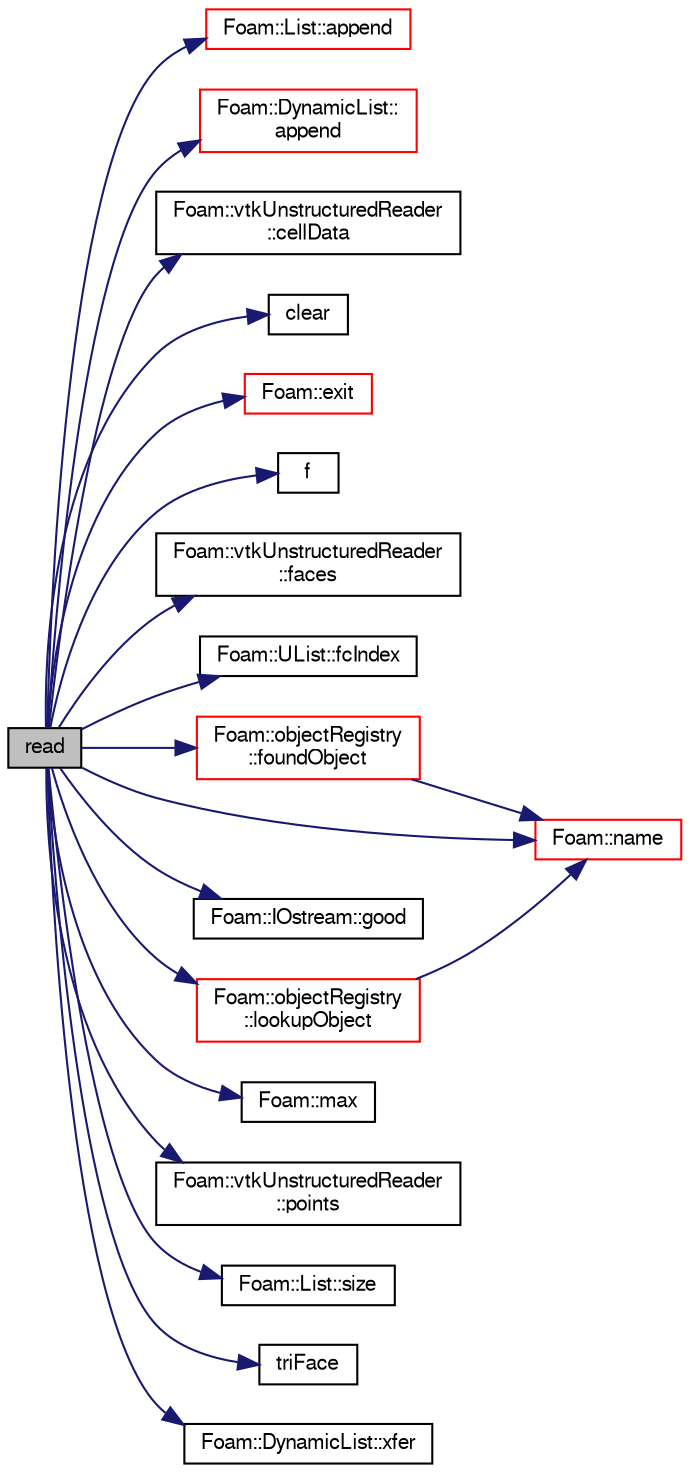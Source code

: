digraph "read"
{
  bgcolor="transparent";
  edge [fontname="FreeSans",fontsize="10",labelfontname="FreeSans",labelfontsize="10"];
  node [fontname="FreeSans",fontsize="10",shape=record];
  rankdir="LR";
  Node1 [label="read",height=0.2,width=0.4,color="black", fillcolor="grey75", style="filled" fontcolor="black"];
  Node1 -> Node2 [color="midnightblue",fontsize="10",style="solid",fontname="FreeSans"];
  Node2 [label="Foam::List::append",height=0.2,width=0.4,color="red",URL="$a01325.html#a399dd2bf0d9a32016717dc90126f016b",tooltip="Append an element at the end of the list. "];
  Node1 -> Node3 [color="midnightblue",fontsize="10",style="solid",fontname="FreeSans"];
  Node3 [label="Foam::DynamicList::\lappend",height=0.2,width=0.4,color="red",URL="$a00582.html#a7b67b42af715604376ad63a681dee6d8",tooltip="Append an element at the end of the list. "];
  Node1 -> Node4 [color="midnightblue",fontsize="10",style="solid",fontname="FreeSans"];
  Node4 [label="Foam::vtkUnstructuredReader\l::cellData",height=0.2,width=0.4,color="black",URL="$a02748.html#aa10634a528dfa5541db2682eb8c274df",tooltip="Cell based fields. "];
  Node1 -> Node5 [color="midnightblue",fontsize="10",style="solid",fontname="FreeSans"];
  Node5 [label="clear",height=0.2,width=0.4,color="black",URL="$a04168.html#aa9e9f67112fc3908c263b76699044728"];
  Node1 -> Node6 [color="midnightblue",fontsize="10",style="solid",fontname="FreeSans"];
  Node6 [label="Foam::exit",height=0.2,width=0.4,color="red",URL="$a10237.html#a06ca7250d8e89caf05243ec094843642"];
  Node1 -> Node7 [color="midnightblue",fontsize="10",style="solid",fontname="FreeSans"];
  Node7 [label="f",height=0.2,width=0.4,color="black",URL="$a03529.html#a888be93833ac7a23170555c69c690288"];
  Node1 -> Node8 [color="midnightblue",fontsize="10",style="solid",fontname="FreeSans"];
  Node8 [label="Foam::vtkUnstructuredReader\l::faces",height=0.2,width=0.4,color="black",URL="$a02748.html#a597fe85cf9855c783c2397555a5431f0",tooltip="2D cells (=faces) "];
  Node1 -> Node9 [color="midnightblue",fontsize="10",style="solid",fontname="FreeSans"];
  Node9 [label="Foam::UList::fcIndex",height=0.2,width=0.4,color="black",URL="$a02659.html#af4d05e19e6cdc80f0c7acd5bbe250f69",tooltip="Return the forward circular index, i.e. the next index. "];
  Node1 -> Node10 [color="midnightblue",fontsize="10",style="solid",fontname="FreeSans"];
  Node10 [label="Foam::objectRegistry\l::foundObject",height=0.2,width=0.4,color="red",URL="$a01640.html#af3bf58996b7f5a073485a5590fbebd84",tooltip="Is the named Type found? "];
  Node10 -> Node11 [color="midnightblue",fontsize="10",style="solid",fontname="FreeSans"];
  Node11 [label="Foam::name",height=0.2,width=0.4,color="red",URL="$a10237.html#adcb0df2bd4953cb6bb390272d8263c3a",tooltip="Return a string representation of a complex. "];
  Node1 -> Node12 [color="midnightblue",fontsize="10",style="solid",fontname="FreeSans"];
  Node12 [label="Foam::IOstream::good",height=0.2,width=0.4,color="black",URL="$a01149.html#ad2e41c8280b6cdf93d39e1135d2abdf7",tooltip="Return true if next operation might succeed. "];
  Node1 -> Node13 [color="midnightblue",fontsize="10",style="solid",fontname="FreeSans"];
  Node13 [label="Foam::objectRegistry\l::lookupObject",height=0.2,width=0.4,color="red",URL="$a01640.html#affcae20935bdf1726ec1f822228a2330",tooltip="Lookup and return the object of the given Type. "];
  Node13 -> Node11 [color="midnightblue",fontsize="10",style="solid",fontname="FreeSans"];
  Node1 -> Node14 [color="midnightblue",fontsize="10",style="solid",fontname="FreeSans"];
  Node14 [label="Foam::max",height=0.2,width=0.4,color="black",URL="$a10237.html#ac993e906cf2774ae77e666bc24e81733"];
  Node1 -> Node11 [color="midnightblue",fontsize="10",style="solid",fontname="FreeSans"];
  Node1 -> Node15 [color="midnightblue",fontsize="10",style="solid",fontname="FreeSans"];
  Node15 [label="Foam::vtkUnstructuredReader\l::points",height=0.2,width=0.4,color="black",URL="$a02748.html#a73ff9486717e5d8efeb6e9c3f311ad5c",tooltip="Points. "];
  Node1 -> Node16 [color="midnightblue",fontsize="10",style="solid",fontname="FreeSans"];
  Node16 [label="Foam::List::size",height=0.2,width=0.4,color="black",URL="$a01325.html#a8a5f6fa29bd4b500caf186f60245b384",tooltip="Override size to be inconsistent with allocated storage. "];
  Node1 -> Node17 [color="midnightblue",fontsize="10",style="solid",fontname="FreeSans"];
  Node17 [label="triFace",height=0.2,width=0.4,color="black",URL="$a03529.html#a85e205b40128f23c7ad84f2d6fe1a4b1"];
  Node1 -> Node18 [color="midnightblue",fontsize="10",style="solid",fontname="FreeSans"];
  Node18 [label="Foam::DynamicList::xfer",height=0.2,width=0.4,color="black",URL="$a00582.html#a48f43ee271fb2edb0fb241b72af0e59c",tooltip="Transfer contents to the Xfer container as a plain List. "];
}
